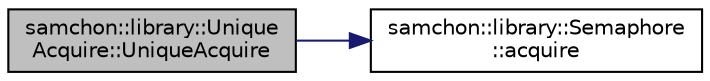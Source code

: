digraph "samchon::library::UniqueAcquire::UniqueAcquire"
{
  edge [fontname="Helvetica",fontsize="10",labelfontname="Helvetica",labelfontsize="10"];
  node [fontname="Helvetica",fontsize="10",shape=record];
  rankdir="LR";
  Node1 [label="samchon::library::Unique\lAcquire::UniqueAcquire",height=0.2,width=0.4,color="black", fillcolor="grey75", style="filled", fontcolor="black"];
  Node1 -> Node2 [color="midnightblue",fontsize="10",style="solid",fontname="Helvetica"];
  Node2 [label="samchon::library::Semaphore\l::acquire",height=0.2,width=0.4,color="black", fillcolor="white", style="filled",URL="$d9/d88/classsamchon_1_1library_1_1Semaphore.html#acce26e3de2fa933e111a45ea48a90b1f",tooltip="Acquire admission. "];
}

